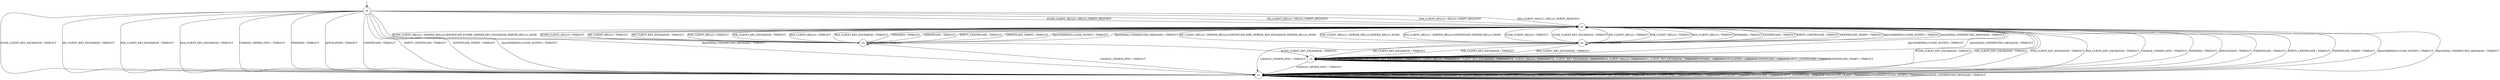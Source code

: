 digraph g {

	s0 [shape="circle" label="s0"];
	s1 [shape="circle" label="s1"];
	s2 [shape="circle" label="s2"];
	s3 [shape="circle" label="s3"];
	s4 [shape="circle" label="s4"];
	s5 [shape="circle" label="s5"];
	s0 -> s2 [label="ECDH_CLIENT_HELLO / HELLO_VERIFY_REQUEST"];
	s0 -> s1 [label="ECDH_CLIENT_KEY_EXCHANGE / TIMEOUT"];
	s0 -> s2 [label="DH_CLIENT_HELLO / HELLO_VERIFY_REQUEST"];
	s0 -> s1 [label="DH_CLIENT_KEY_EXCHANGE / TIMEOUT"];
	s0 -> s2 [label="PSK_CLIENT_HELLO / HELLO_VERIFY_REQUEST"];
	s0 -> s1 [label="PSK_CLIENT_KEY_EXCHANGE / TIMEOUT"];
	s0 -> s2 [label="RSA_CLIENT_HELLO / HELLO_VERIFY_REQUEST"];
	s0 -> s1 [label="RSA_CLIENT_KEY_EXCHANGE / TIMEOUT"];
	s0 -> s1 [label="CHANGE_CIPHER_SPEC / TIMEOUT"];
	s0 -> s1 [label="FINISHED / TIMEOUT"];
	s0 -> s1 [label="APPLICATION / TIMEOUT"];
	s0 -> s1 [label="CERTIFICATE / TIMEOUT"];
	s0 -> s1 [label="EMPTY_CERTIFICATE / TIMEOUT"];
	s0 -> s1 [label="CERTIFICATE_VERIFY / TIMEOUT"];
	s0 -> s1 [label="Alert(WARNING,CLOSE_NOTIFY) / TIMEOUT"];
	s0 -> s1 [label="Alert(FATAL,UNEXPECTED_MESSAGE) / TIMEOUT"];
	s1 -> s1 [label="ECDH_CLIENT_HELLO / TIMEOUT"];
	s1 -> s1 [label="ECDH_CLIENT_KEY_EXCHANGE / TIMEOUT"];
	s1 -> s1 [label="DH_CLIENT_HELLO / TIMEOUT"];
	s1 -> s1 [label="DH_CLIENT_KEY_EXCHANGE / TIMEOUT"];
	s1 -> s1 [label="PSK_CLIENT_HELLO / TIMEOUT"];
	s1 -> s1 [label="PSK_CLIENT_KEY_EXCHANGE / TIMEOUT"];
	s1 -> s1 [label="RSA_CLIENT_HELLO / TIMEOUT"];
	s1 -> s1 [label="RSA_CLIENT_KEY_EXCHANGE / TIMEOUT"];
	s1 -> s1 [label="CHANGE_CIPHER_SPEC / TIMEOUT"];
	s1 -> s1 [label="FINISHED / TIMEOUT"];
	s1 -> s1 [label="APPLICATION / TIMEOUT"];
	s1 -> s1 [label="CERTIFICATE / TIMEOUT"];
	s1 -> s1 [label="EMPTY_CERTIFICATE / TIMEOUT"];
	s1 -> s1 [label="CERTIFICATE_VERIFY / TIMEOUT"];
	s1 -> s1 [label="Alert(WARNING,CLOSE_NOTIFY) / TIMEOUT"];
	s1 -> s1 [label="Alert(FATAL,UNEXPECTED_MESSAGE) / TIMEOUT"];
	s2 -> s3 [label="ECDH_CLIENT_HELLO / SERVER_HELLO,CERTIFICATE,ECDHE_SERVER_KEY_EXCHANGE,SERVER_HELLO_DONE"];
	s2 -> s1 [label="ECDH_CLIENT_KEY_EXCHANGE / TIMEOUT"];
	s2 -> s4 [label="DH_CLIENT_HELLO / SERVER_HELLO,CERTIFICATE,DHE_SERVER_KEY_EXCHANGE,SERVER_HELLO_DONE"];
	s2 -> s1 [label="DH_CLIENT_KEY_EXCHANGE / TIMEOUT"];
	s2 -> s4 [label="PSK_CLIENT_HELLO / SERVER_HELLO,SERVER_HELLO_DONE"];
	s2 -> s1 [label="PSK_CLIENT_KEY_EXCHANGE / TIMEOUT"];
	s2 -> s4 [label="RSA_CLIENT_HELLO / SERVER_HELLO,CERTIFICATE,SERVER_HELLO_DONE"];
	s2 -> s1 [label="RSA_CLIENT_KEY_EXCHANGE / TIMEOUT"];
	s2 -> s1 [label="CHANGE_CIPHER_SPEC / TIMEOUT"];
	s2 -> s1 [label="FINISHED / TIMEOUT"];
	s2 -> s1 [label="APPLICATION / TIMEOUT"];
	s2 -> s1 [label="CERTIFICATE / TIMEOUT"];
	s2 -> s1 [label="EMPTY_CERTIFICATE / TIMEOUT"];
	s2 -> s1 [label="CERTIFICATE_VERIFY / TIMEOUT"];
	s2 -> s1 [label="Alert(WARNING,CLOSE_NOTIFY) / TIMEOUT"];
	s2 -> s1 [label="Alert(FATAL,UNEXPECTED_MESSAGE) / TIMEOUT"];
	s3 -> s2 [label="ECDH_CLIENT_HELLO / TIMEOUT"];
	s3 -> s5 [label="ECDH_CLIENT_KEY_EXCHANGE / TIMEOUT"];
	s3 -> s2 [label="DH_CLIENT_HELLO / TIMEOUT"];
	s3 -> s2 [label="DH_CLIENT_KEY_EXCHANGE / TIMEOUT"];
	s3 -> s2 [label="PSK_CLIENT_HELLO / TIMEOUT"];
	s3 -> s2 [label="PSK_CLIENT_KEY_EXCHANGE / TIMEOUT"];
	s3 -> s2 [label="RSA_CLIENT_HELLO / TIMEOUT"];
	s3 -> s2 [label="RSA_CLIENT_KEY_EXCHANGE / TIMEOUT"];
	s3 -> s1 [label="CHANGE_CIPHER_SPEC / TIMEOUT"];
	s3 -> s2 [label="FINISHED / TIMEOUT"];
	s3 -> s3 [label="APPLICATION / TIMEOUT"];
	s3 -> s2 [label="CERTIFICATE / TIMEOUT"];
	s3 -> s2 [label="EMPTY_CERTIFICATE / TIMEOUT"];
	s3 -> s2 [label="CERTIFICATE_VERIFY / TIMEOUT"];
	s3 -> s2 [label="Alert(WARNING,CLOSE_NOTIFY) / TIMEOUT"];
	s3 -> s2 [label="Alert(FATAL,UNEXPECTED_MESSAGE) / TIMEOUT"];
	s4 -> s2 [label="ECDH_CLIENT_HELLO / TIMEOUT"];
	s4 -> s2 [label="ECDH_CLIENT_KEY_EXCHANGE / TIMEOUT"];
	s4 -> s2 [label="DH_CLIENT_HELLO / TIMEOUT"];
	s4 -> s5 [label="DH_CLIENT_KEY_EXCHANGE / TIMEOUT"];
	s4 -> s2 [label="PSK_CLIENT_HELLO / TIMEOUT"];
	s4 -> s5 [label="PSK_CLIENT_KEY_EXCHANGE / TIMEOUT"];
	s4 -> s2 [label="RSA_CLIENT_HELLO / TIMEOUT"];
	s4 -> s5 [label="RSA_CLIENT_KEY_EXCHANGE / TIMEOUT"];
	s4 -> s1 [label="CHANGE_CIPHER_SPEC / TIMEOUT"];
	s4 -> s2 [label="FINISHED / TIMEOUT"];
	s4 -> s4 [label="APPLICATION / TIMEOUT"];
	s4 -> s2 [label="CERTIFICATE / TIMEOUT"];
	s4 -> s2 [label="EMPTY_CERTIFICATE / TIMEOUT"];
	s4 -> s2 [label="CERTIFICATE_VERIFY / TIMEOUT"];
	s4 -> s2 [label="Alert(WARNING,CLOSE_NOTIFY) / TIMEOUT"];
	s4 -> s2 [label="Alert(FATAL,UNEXPECTED_MESSAGE) / TIMEOUT"];
	s5 -> s5 [label="ECDH_CLIENT_HELLO / TIMEOUT"];
	s5 -> s5 [label="ECDH_CLIENT_KEY_EXCHANGE / TIMEOUT"];
	s5 -> s5 [label="DH_CLIENT_HELLO / TIMEOUT"];
	s5 -> s5 [label="DH_CLIENT_KEY_EXCHANGE / TIMEOUT"];
	s5 -> s5 [label="PSK_CLIENT_HELLO / TIMEOUT"];
	s5 -> s5 [label="PSK_CLIENT_KEY_EXCHANGE / TIMEOUT"];
	s5 -> s5 [label="RSA_CLIENT_HELLO / TIMEOUT"];
	s5 -> s5 [label="RSA_CLIENT_KEY_EXCHANGE / TIMEOUT"];
	s5 -> s1 [label="CHANGE_CIPHER_SPEC / TIMEOUT"];
	s5 -> s5 [label="FINISHED / TIMEOUT"];
	s5 -> s5 [label="APPLICATION / TIMEOUT"];
	s5 -> s5 [label="CERTIFICATE / TIMEOUT"];
	s5 -> s5 [label="EMPTY_CERTIFICATE / TIMEOUT"];
	s5 -> s5 [label="CERTIFICATE_VERIFY / TIMEOUT"];
	s5 -> s2 [label="Alert(WARNING,CLOSE_NOTIFY) / TIMEOUT"];
	s5 -> s2 [label="Alert(FATAL,UNEXPECTED_MESSAGE) / TIMEOUT"];

__start0 [label="" shape="none" width="0" height="0"];
__start0 -> s0;

}

